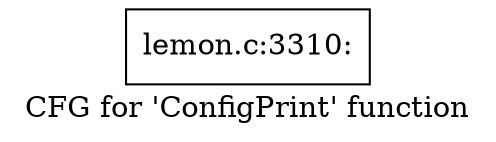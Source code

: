 digraph "CFG for 'ConfigPrint' function" {
	label="CFG for 'ConfigPrint' function";

	Node0x562565464c20 [shape=record,label="{lemon.c:3310:}"];
}
